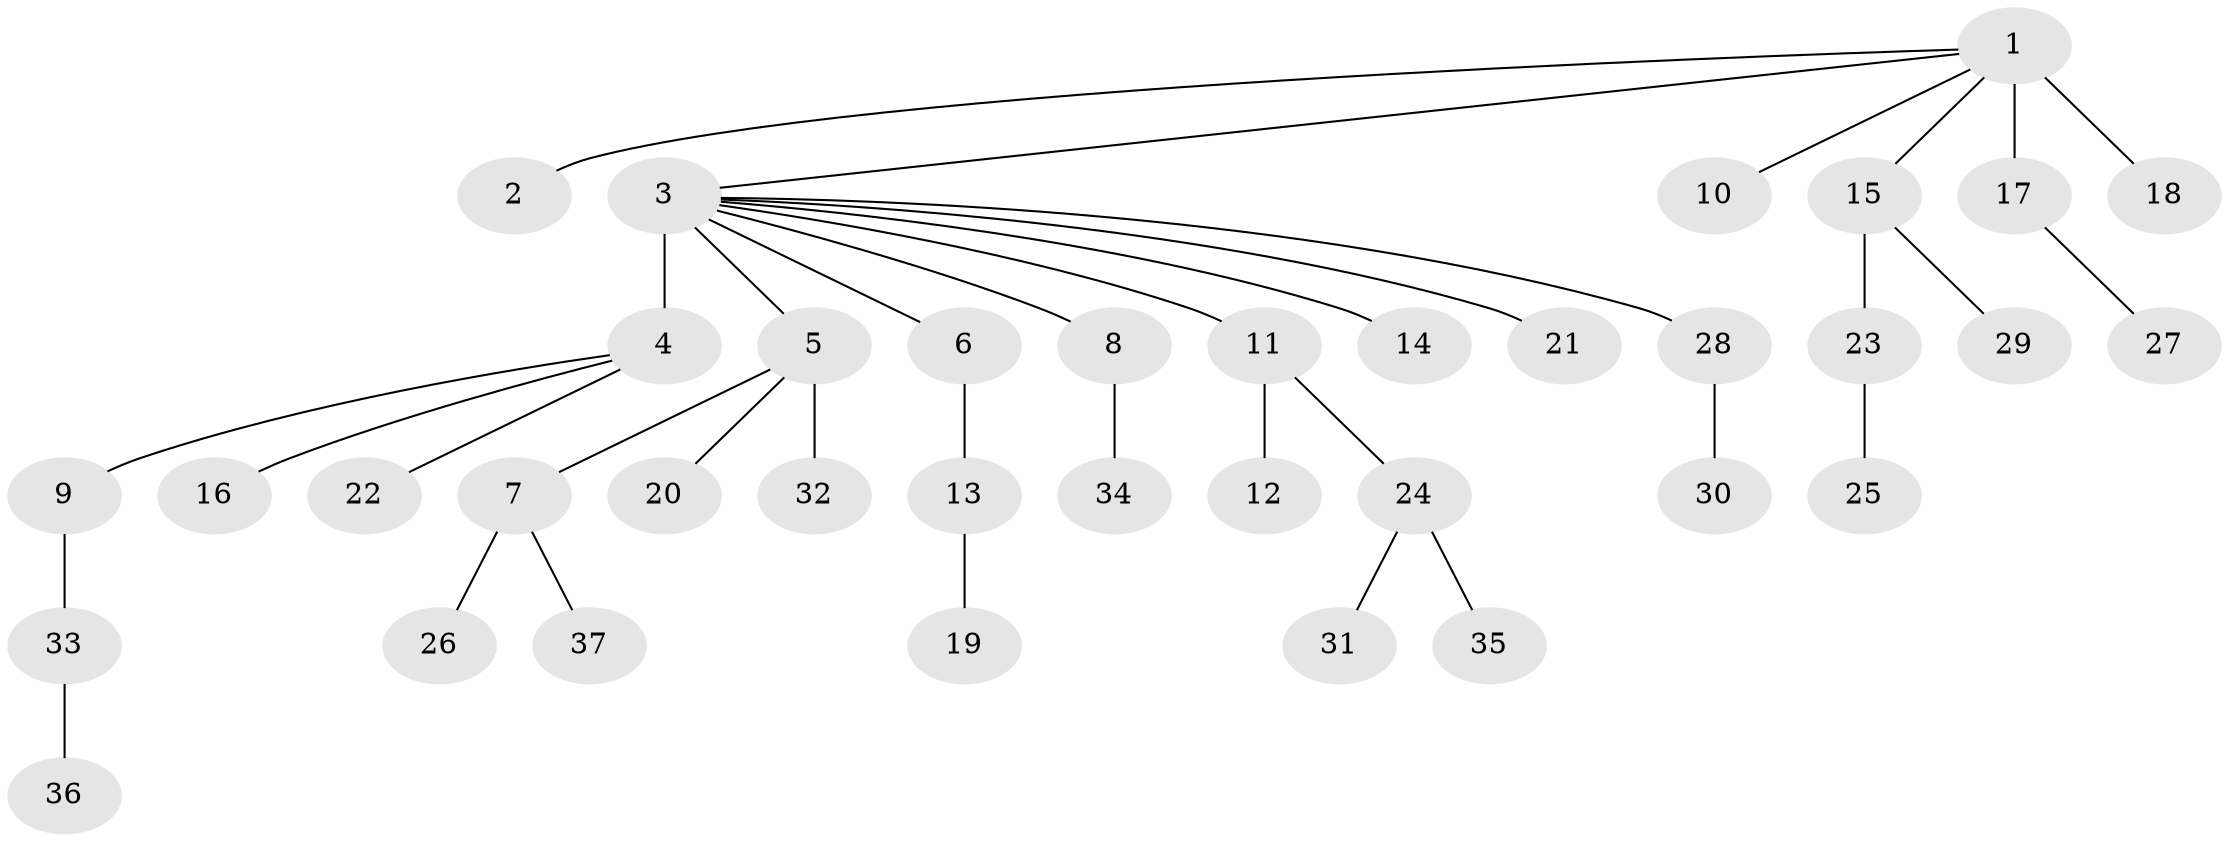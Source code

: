 // original degree distribution, {11: 0.011904761904761904, 2: 0.2261904761904762, 22: 0.011904761904761904, 3: 0.07142857142857142, 5: 0.023809523809523808, 4: 0.047619047619047616, 1: 0.6071428571428571}
// Generated by graph-tools (version 1.1) at 2025/50/03/04/25 22:50:30]
// undirected, 37 vertices, 36 edges
graph export_dot {
  node [color=gray90,style=filled];
  1;
  2;
  3;
  4;
  5;
  6;
  7;
  8;
  9;
  10;
  11;
  12;
  13;
  14;
  15;
  16;
  17;
  18;
  19;
  20;
  21;
  22;
  23;
  24;
  25;
  26;
  27;
  28;
  29;
  30;
  31;
  32;
  33;
  34;
  35;
  36;
  37;
  1 -- 2 [weight=1.0];
  1 -- 3 [weight=1.0];
  1 -- 10 [weight=1.0];
  1 -- 15 [weight=1.0];
  1 -- 17 [weight=5.0];
  1 -- 18 [weight=1.0];
  3 -- 4 [weight=13.0];
  3 -- 5 [weight=1.0];
  3 -- 6 [weight=1.0];
  3 -- 8 [weight=1.0];
  3 -- 11 [weight=1.0];
  3 -- 14 [weight=1.0];
  3 -- 21 [weight=1.0];
  3 -- 28 [weight=1.0];
  4 -- 9 [weight=1.0];
  4 -- 16 [weight=1.0];
  4 -- 22 [weight=1.0];
  5 -- 7 [weight=1.0];
  5 -- 20 [weight=1.0];
  5 -- 32 [weight=1.0];
  6 -- 13 [weight=1.0];
  7 -- 26 [weight=1.0];
  7 -- 37 [weight=1.0];
  8 -- 34 [weight=3.0];
  9 -- 33 [weight=1.0];
  11 -- 12 [weight=1.0];
  11 -- 24 [weight=1.0];
  13 -- 19 [weight=1.0];
  15 -- 23 [weight=3.0];
  15 -- 29 [weight=1.0];
  17 -- 27 [weight=1.0];
  23 -- 25 [weight=1.0];
  24 -- 31 [weight=1.0];
  24 -- 35 [weight=1.0];
  28 -- 30 [weight=1.0];
  33 -- 36 [weight=1.0];
}

